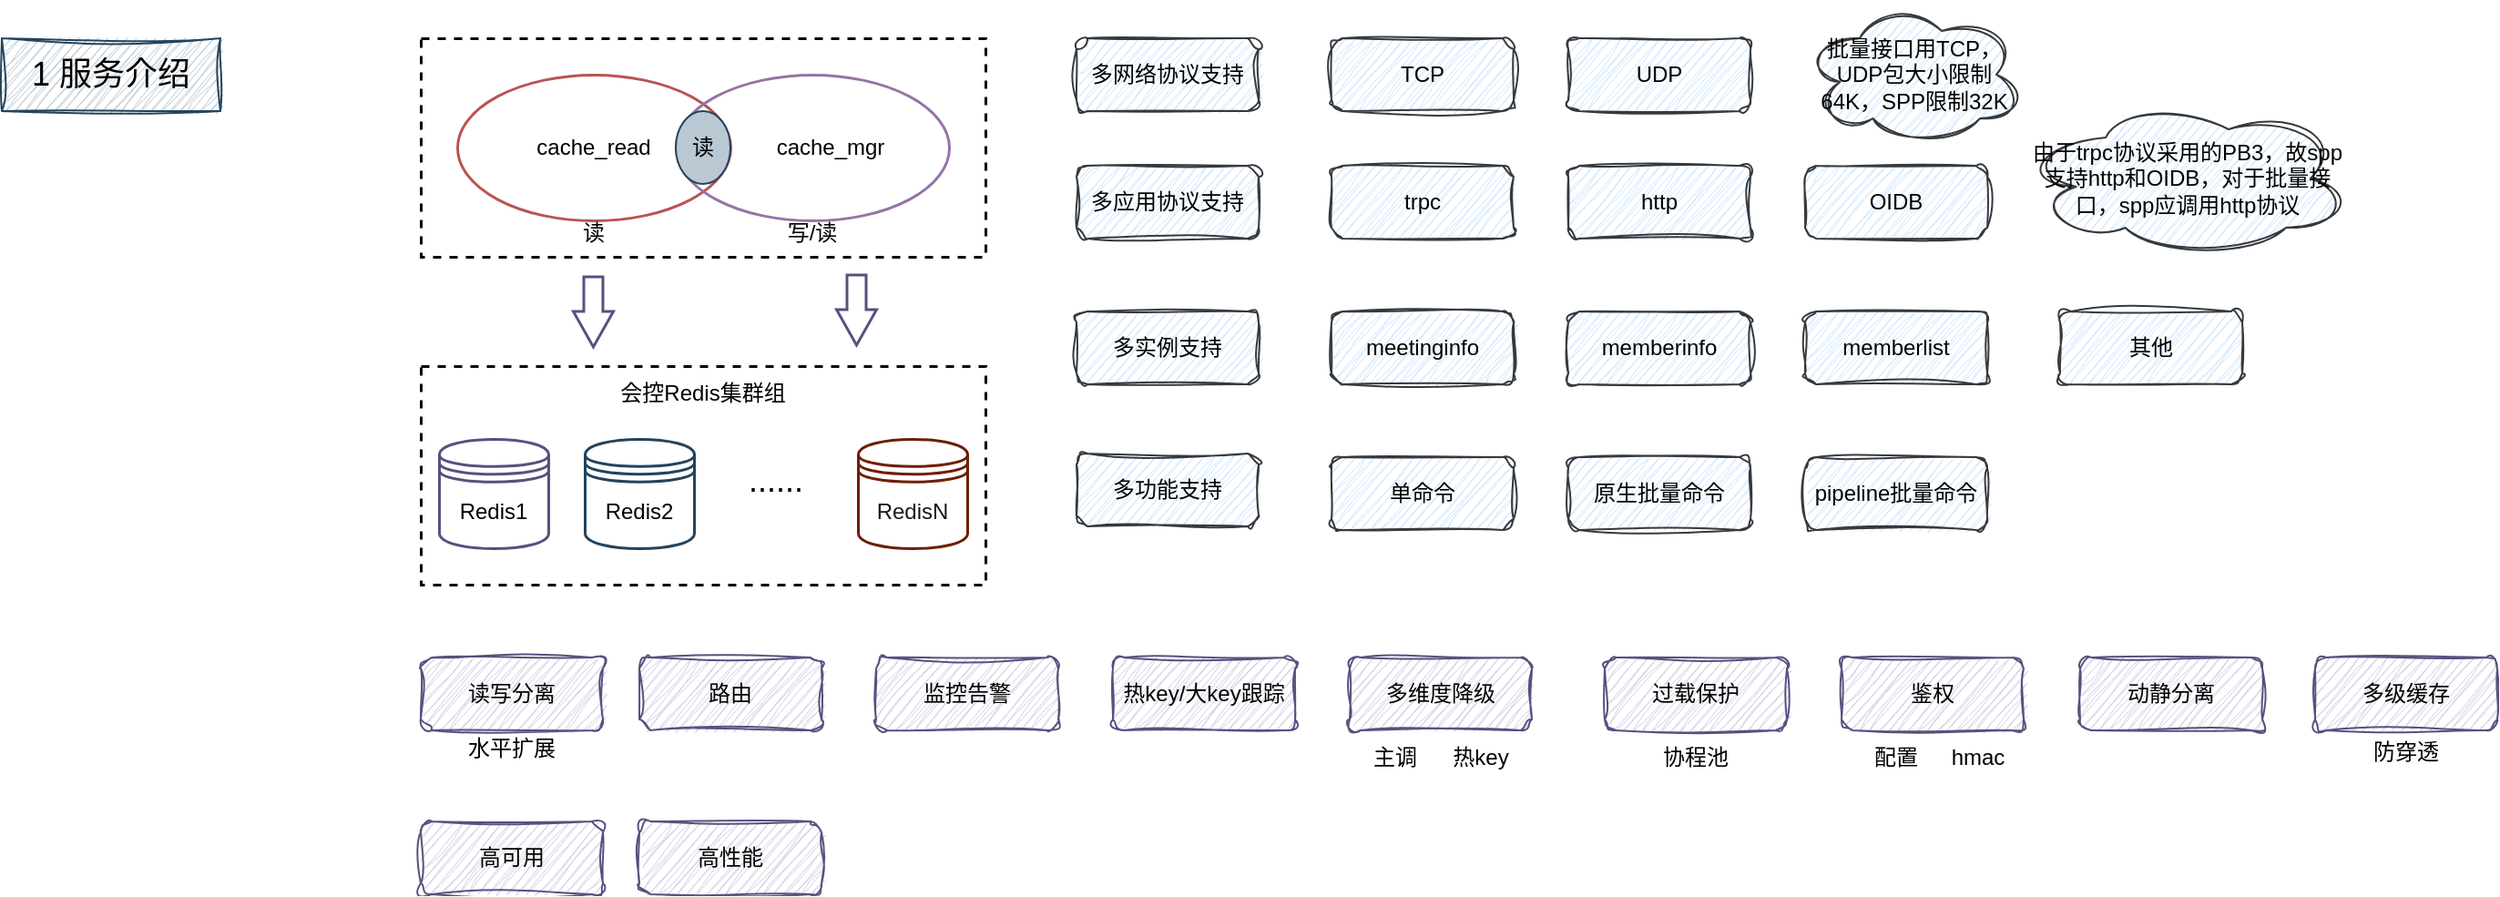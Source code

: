 <mxfile version="21.6.5" type="github">
  <diagram name="第 1 页" id="tW7LIvCYIfbupHaoWykY">
    <mxGraphModel dx="1306" dy="740" grid="1" gridSize="10" guides="1" tooltips="1" connect="1" arrows="1" fold="1" page="1" pageScale="1" pageWidth="827" pageHeight="1169" math="0" shadow="0">
      <root>
        <mxCell id="0" />
        <mxCell id="1" parent="0" />
        <mxCell id="oaGKNERvn2uEoFcFvZA_-2" value="" style="rounded=0;whiteSpace=wrap;html=1;fillColor=none;strokeWidth=1.5;dashed=1;" vertex="1" parent="1">
          <mxGeometry x="280" y="20" width="310" height="120" as="geometry" />
        </mxCell>
        <mxCell id="oaGKNERvn2uEoFcFvZA_-3" value="" style="ellipse;whiteSpace=wrap;html=1;fillColor=none;strokeWidth=1.5;strokeColor=#b85450;" vertex="1" parent="1">
          <mxGeometry x="300" y="40" width="150" height="80" as="geometry" />
        </mxCell>
        <mxCell id="oaGKNERvn2uEoFcFvZA_-4" value="" style="ellipse;whiteSpace=wrap;html=1;fillColor=none;strokeWidth=1.5;strokeColor=#9673a6;" vertex="1" parent="1">
          <mxGeometry x="420" y="40" width="150" height="80" as="geometry" />
        </mxCell>
        <mxCell id="oaGKNERvn2uEoFcFvZA_-10" value="读" style="ellipse;whiteSpace=wrap;html=1;fillColor=#bac8d3;strokeColor=#23445d;" vertex="1" parent="1">
          <mxGeometry x="420" y="60" width="30" height="40" as="geometry" />
        </mxCell>
        <mxCell id="oaGKNERvn2uEoFcFvZA_-1" value="&lt;font style=&quot;font-size: 18px;&quot;&gt;1 服务介绍&lt;/font&gt;" style="rounded=0;whiteSpace=wrap;html=1;fillColor=#bac8d3;sketch=1;curveFitting=1;jiggle=2;strokeColor=#23445d;" vertex="1" parent="1">
          <mxGeometry x="50" y="20" width="120" height="40" as="geometry" />
        </mxCell>
        <mxCell id="oaGKNERvn2uEoFcFvZA_-5" value="cache_read" style="rounded=0;whiteSpace=wrap;html=1;fillColor=none;strokeColor=none;" vertex="1" parent="1">
          <mxGeometry x="340" y="65" width="70" height="30" as="geometry" />
        </mxCell>
        <mxCell id="oaGKNERvn2uEoFcFvZA_-6" value="cache_mgr" style="rounded=0;whiteSpace=wrap;html=1;fillColor=none;strokeColor=none;" vertex="1" parent="1">
          <mxGeometry x="470" y="65" width="70" height="30" as="geometry" />
        </mxCell>
        <mxCell id="oaGKNERvn2uEoFcFvZA_-7" value="读" style="rounded=0;whiteSpace=wrap;html=1;fillColor=none;strokeColor=none;" vertex="1" parent="1">
          <mxGeometry x="340" y="112" width="70" height="30" as="geometry" />
        </mxCell>
        <mxCell id="oaGKNERvn2uEoFcFvZA_-8" value="写/读" style="rounded=0;whiteSpace=wrap;html=1;fillColor=none;strokeColor=none;" vertex="1" parent="1">
          <mxGeometry x="460" y="112" width="70" height="30" as="geometry" />
        </mxCell>
        <mxCell id="oaGKNERvn2uEoFcFvZA_-11" value="" style="rounded=0;whiteSpace=wrap;html=1;fillColor=none;strokeWidth=1.5;dashed=1;" vertex="1" parent="1">
          <mxGeometry x="280" y="200" width="310" height="120" as="geometry" />
        </mxCell>
        <mxCell id="oaGKNERvn2uEoFcFvZA_-12" value="Redis1" style="shape=datastore;whiteSpace=wrap;html=1;strokeWidth=1.5;fillColor=none;strokeColor=#56517e;" vertex="1" parent="1">
          <mxGeometry x="290" y="240" width="60" height="60" as="geometry" />
        </mxCell>
        <mxCell id="oaGKNERvn2uEoFcFvZA_-13" value="Redis2" style="shape=datastore;whiteSpace=wrap;html=1;strokeWidth=1.5;fillColor=none;strokeColor=#23445d;" vertex="1" parent="1">
          <mxGeometry x="370" y="240" width="60" height="60" as="geometry" />
        </mxCell>
        <mxCell id="oaGKNERvn2uEoFcFvZA_-14" value="&lt;font color=&quot;#1a1a1a&quot;&gt;RedisN&lt;/font&gt;" style="shape=datastore;whiteSpace=wrap;html=1;strokeWidth=1.5;fillColor=none;strokeColor=#6D1F00;fontColor=#ffffff;" vertex="1" parent="1">
          <mxGeometry x="520" y="240" width="60" height="60" as="geometry" />
        </mxCell>
        <mxCell id="oaGKNERvn2uEoFcFvZA_-15" value="&lt;font style=&quot;font-size: 18px;&quot;&gt;......&lt;/font&gt;" style="rounded=0;whiteSpace=wrap;html=1;fillColor=none;strokeColor=none;" vertex="1" parent="1">
          <mxGeometry x="440" y="248" width="70" height="30" as="geometry" />
        </mxCell>
        <mxCell id="oaGKNERvn2uEoFcFvZA_-16" value="" style="shape=flexArrow;endArrow=classic;html=1;rounded=0;endWidth=10;endSize=6;strokeWidth=1.5;fillColor=none;strokeColor=#56517e;" edge="1" parent="1">
          <mxGeometry width="50" height="50" relative="1" as="geometry">
            <mxPoint x="374.5" y="150" as="sourcePoint" />
            <mxPoint x="374.5" y="190" as="targetPoint" />
          </mxGeometry>
        </mxCell>
        <mxCell id="oaGKNERvn2uEoFcFvZA_-17" value="" style="shape=flexArrow;endArrow=classic;html=1;rounded=0;endWidth=10;endSize=6;strokeWidth=1.5;fillColor=none;strokeColor=#56517e;" edge="1" parent="1">
          <mxGeometry width="50" height="50" relative="1" as="geometry">
            <mxPoint x="519" y="149" as="sourcePoint" />
            <mxPoint x="519" y="189" as="targetPoint" />
          </mxGeometry>
        </mxCell>
        <mxCell id="oaGKNERvn2uEoFcFvZA_-18" value="会控Redis集群组" style="rounded=0;whiteSpace=wrap;html=1;fillColor=none;strokeColor=none;" vertex="1" parent="1">
          <mxGeometry x="370" y="200" width="130" height="30" as="geometry" />
        </mxCell>
        <mxCell id="oaGKNERvn2uEoFcFvZA_-28" value="多网络协议支持" style="rounded=1;whiteSpace=wrap;html=1;fillColor=#cce5ff;strokeColor=#36393d;sketch=1;curveFitting=1;jiggle=2;" vertex="1" parent="1">
          <mxGeometry x="640" y="20" width="100" height="40" as="geometry" />
        </mxCell>
        <mxCell id="oaGKNERvn2uEoFcFvZA_-29" value="TCP" style="rounded=1;whiteSpace=wrap;html=1;fillColor=#cce5ff;strokeColor=#36393d;sketch=1;curveFitting=1;jiggle=2;" vertex="1" parent="1">
          <mxGeometry x="780" y="20" width="100" height="40" as="geometry" />
        </mxCell>
        <mxCell id="oaGKNERvn2uEoFcFvZA_-30" value="UDP" style="rounded=1;whiteSpace=wrap;html=1;fillColor=#cce5ff;strokeColor=#36393d;sketch=1;curveFitting=1;jiggle=2;" vertex="1" parent="1">
          <mxGeometry x="910" y="20" width="100" height="40" as="geometry" />
        </mxCell>
        <mxCell id="oaGKNERvn2uEoFcFvZA_-31" value="多应用协议支持" style="rounded=1;whiteSpace=wrap;html=1;fillColor=#cce5ff;strokeColor=#36393d;sketch=1;curveFitting=1;jiggle=2;" vertex="1" parent="1">
          <mxGeometry x="640" y="90" width="100" height="40" as="geometry" />
        </mxCell>
        <mxCell id="oaGKNERvn2uEoFcFvZA_-32" value="trpc" style="rounded=1;whiteSpace=wrap;html=1;fillColor=#cce5ff;strokeColor=#36393d;sketch=1;curveFitting=1;jiggle=2;" vertex="1" parent="1">
          <mxGeometry x="780" y="90" width="100" height="40" as="geometry" />
        </mxCell>
        <mxCell id="oaGKNERvn2uEoFcFvZA_-33" value="http" style="rounded=1;whiteSpace=wrap;html=1;fillColor=#cce5ff;strokeColor=#36393d;sketch=1;curveFitting=1;jiggle=2;" vertex="1" parent="1">
          <mxGeometry x="910" y="90" width="100" height="40" as="geometry" />
        </mxCell>
        <mxCell id="oaGKNERvn2uEoFcFvZA_-34" value="OIDB" style="rounded=1;whiteSpace=wrap;html=1;fillColor=#cce5ff;strokeColor=#36393d;sketch=1;curveFitting=1;jiggle=2;" vertex="1" parent="1">
          <mxGeometry x="1040" y="90" width="100" height="40" as="geometry" />
        </mxCell>
        <mxCell id="oaGKNERvn2uEoFcFvZA_-36" value="批量接口用TCP，UDP包大小限制64K，SPP限制32K" style="ellipse;shape=cloud;whiteSpace=wrap;html=1;fillColor=#cce5ff;strokeColor=#36393d;sketch=1;curveFitting=1;jiggle=2;" vertex="1" parent="1">
          <mxGeometry x="1040" width="120" height="80" as="geometry" />
        </mxCell>
        <mxCell id="oaGKNERvn2uEoFcFvZA_-37" value="由于trpc协议采用的PB3，故spp支持http和OIDB，对于批量接口，spp应调用http协议" style="ellipse;shape=cloud;whiteSpace=wrap;html=1;fillColor=#cce5ff;strokeColor=#36393d;sketch=1;curveFitting=1;jiggle=2;" vertex="1" parent="1">
          <mxGeometry x="1160" y="52" width="180" height="90" as="geometry" />
        </mxCell>
        <mxCell id="oaGKNERvn2uEoFcFvZA_-38" value="多实例支持" style="rounded=1;whiteSpace=wrap;html=1;fillColor=#cce5ff;strokeColor=#36393d;sketch=1;curveFitting=1;jiggle=2;" vertex="1" parent="1">
          <mxGeometry x="640" y="170" width="100" height="40" as="geometry" />
        </mxCell>
        <mxCell id="oaGKNERvn2uEoFcFvZA_-39" value="meetinginfo" style="rounded=1;whiteSpace=wrap;html=1;fillColor=#cce5ff;strokeColor=#36393d;sketch=1;curveFitting=1;jiggle=2;" vertex="1" parent="1">
          <mxGeometry x="780" y="170" width="100" height="40" as="geometry" />
        </mxCell>
        <mxCell id="oaGKNERvn2uEoFcFvZA_-40" value="memberinfo" style="rounded=1;whiteSpace=wrap;html=1;fillColor=#cce5ff;strokeColor=#36393d;sketch=1;curveFitting=1;jiggle=2;" vertex="1" parent="1">
          <mxGeometry x="910" y="170" width="100" height="40" as="geometry" />
        </mxCell>
        <mxCell id="oaGKNERvn2uEoFcFvZA_-41" value="memberlist" style="rounded=1;whiteSpace=wrap;html=1;fillColor=#cce5ff;strokeColor=#36393d;sketch=1;curveFitting=1;jiggle=2;" vertex="1" parent="1">
          <mxGeometry x="1040" y="170" width="100" height="40" as="geometry" />
        </mxCell>
        <mxCell id="oaGKNERvn2uEoFcFvZA_-42" value="其他" style="rounded=1;whiteSpace=wrap;html=1;fillColor=#cce5ff;strokeColor=#36393d;sketch=1;curveFitting=1;jiggle=2;" vertex="1" parent="1">
          <mxGeometry x="1180" y="170" width="100" height="40" as="geometry" />
        </mxCell>
        <mxCell id="oaGKNERvn2uEoFcFvZA_-43" value="多功能支持" style="rounded=1;whiteSpace=wrap;html=1;fillColor=#cce5ff;strokeColor=#36393d;sketch=1;curveFitting=1;jiggle=2;" vertex="1" parent="1">
          <mxGeometry x="640" y="248" width="100" height="40" as="geometry" />
        </mxCell>
        <mxCell id="oaGKNERvn2uEoFcFvZA_-44" value="单命令" style="rounded=1;whiteSpace=wrap;html=1;fillColor=#cce5ff;strokeColor=#36393d;sketch=1;curveFitting=1;jiggle=2;" vertex="1" parent="1">
          <mxGeometry x="780" y="250" width="100" height="40" as="geometry" />
        </mxCell>
        <mxCell id="oaGKNERvn2uEoFcFvZA_-45" value="原生批量命令" style="rounded=1;whiteSpace=wrap;html=1;fillColor=#cce5ff;strokeColor=#36393d;sketch=1;curveFitting=1;jiggle=2;" vertex="1" parent="1">
          <mxGeometry x="910" y="250" width="100" height="40" as="geometry" />
        </mxCell>
        <mxCell id="oaGKNERvn2uEoFcFvZA_-46" value="pipeline批量命令" style="rounded=1;whiteSpace=wrap;html=1;fillColor=#cce5ff;strokeColor=#36393d;sketch=1;curveFitting=1;jiggle=2;" vertex="1" parent="1">
          <mxGeometry x="1040" y="250" width="100" height="40" as="geometry" />
        </mxCell>
        <mxCell id="oaGKNERvn2uEoFcFvZA_-47" value="读写分离" style="rounded=1;whiteSpace=wrap;html=1;fillColor=#d0cee2;strokeColor=#56517e;sketch=1;curveFitting=1;jiggle=2;" vertex="1" parent="1">
          <mxGeometry x="280" y="360" width="100" height="40" as="geometry" />
        </mxCell>
        <mxCell id="oaGKNERvn2uEoFcFvZA_-48" value="路由" style="rounded=1;whiteSpace=wrap;html=1;fillColor=#d0cee2;strokeColor=#56517e;sketch=1;curveFitting=1;jiggle=2;" vertex="1" parent="1">
          <mxGeometry x="400" y="360" width="100" height="40" as="geometry" />
        </mxCell>
        <mxCell id="oaGKNERvn2uEoFcFvZA_-49" value="水平扩展" style="rounded=0;whiteSpace=wrap;html=1;fillColor=none;strokeColor=none;" vertex="1" parent="1">
          <mxGeometry x="295" y="395" width="70" height="30" as="geometry" />
        </mxCell>
        <mxCell id="oaGKNERvn2uEoFcFvZA_-50" value="监控告警" style="rounded=1;whiteSpace=wrap;html=1;fillColor=#d0cee2;strokeColor=#56517e;sketch=1;curveFitting=1;jiggle=2;" vertex="1" parent="1">
          <mxGeometry x="530" y="360" width="100" height="40" as="geometry" />
        </mxCell>
        <mxCell id="oaGKNERvn2uEoFcFvZA_-51" value="热key/大key跟踪" style="rounded=1;whiteSpace=wrap;html=1;fillColor=#d0cee2;strokeColor=#56517e;sketch=1;curveFitting=1;jiggle=2;" vertex="1" parent="1">
          <mxGeometry x="660" y="360" width="100" height="40" as="geometry" />
        </mxCell>
        <mxCell id="oaGKNERvn2uEoFcFvZA_-52" value="多维度降级" style="rounded=1;whiteSpace=wrap;html=1;fillColor=#d0cee2;strokeColor=#56517e;sketch=1;curveFitting=1;jiggle=2;" vertex="1" parent="1">
          <mxGeometry x="790" y="360" width="100" height="40" as="geometry" />
        </mxCell>
        <mxCell id="oaGKNERvn2uEoFcFvZA_-53" value="主调" style="rounded=0;whiteSpace=wrap;html=1;fillColor=none;strokeColor=none;" vertex="1" parent="1">
          <mxGeometry x="780" y="400" width="70" height="30" as="geometry" />
        </mxCell>
        <mxCell id="oaGKNERvn2uEoFcFvZA_-54" value="热key" style="rounded=0;whiteSpace=wrap;html=1;fillColor=none;strokeColor=none;" vertex="1" parent="1">
          <mxGeometry x="827" y="400" width="70" height="30" as="geometry" />
        </mxCell>
        <mxCell id="oaGKNERvn2uEoFcFvZA_-55" value="过载保护" style="rounded=1;whiteSpace=wrap;html=1;fillColor=#d0cee2;strokeColor=#56517e;sketch=1;curveFitting=1;jiggle=2;" vertex="1" parent="1">
          <mxGeometry x="930" y="360" width="100" height="40" as="geometry" />
        </mxCell>
        <mxCell id="oaGKNERvn2uEoFcFvZA_-56" value="协程池" style="rounded=0;whiteSpace=wrap;html=1;fillColor=none;strokeColor=none;" vertex="1" parent="1">
          <mxGeometry x="945" y="400" width="70" height="30" as="geometry" />
        </mxCell>
        <mxCell id="oaGKNERvn2uEoFcFvZA_-57" value="鉴权" style="rounded=1;whiteSpace=wrap;html=1;fillColor=#d0cee2;strokeColor=#56517e;sketch=1;curveFitting=1;jiggle=2;" vertex="1" parent="1">
          <mxGeometry x="1060" y="360" width="100" height="40" as="geometry" />
        </mxCell>
        <mxCell id="oaGKNERvn2uEoFcFvZA_-58" value="配置" style="rounded=0;whiteSpace=wrap;html=1;fillColor=none;strokeColor=none;" vertex="1" parent="1">
          <mxGeometry x="1055" y="400" width="70" height="30" as="geometry" />
        </mxCell>
        <mxCell id="oaGKNERvn2uEoFcFvZA_-59" value="hmac" style="rounded=0;whiteSpace=wrap;html=1;fillColor=none;strokeColor=none;" vertex="1" parent="1">
          <mxGeometry x="1100" y="400" width="70" height="30" as="geometry" />
        </mxCell>
        <mxCell id="oaGKNERvn2uEoFcFvZA_-60" value="动静分离" style="rounded=1;whiteSpace=wrap;html=1;fillColor=#d0cee2;strokeColor=#56517e;sketch=1;curveFitting=1;jiggle=2;" vertex="1" parent="1">
          <mxGeometry x="1191" y="360" width="100" height="40" as="geometry" />
        </mxCell>
        <mxCell id="oaGKNERvn2uEoFcFvZA_-61" value="多级缓存" style="rounded=1;whiteSpace=wrap;html=1;fillColor=#d0cee2;strokeColor=#56517e;sketch=1;curveFitting=1;jiggle=2;" vertex="1" parent="1">
          <mxGeometry x="1320" y="360" width="100" height="40" as="geometry" />
        </mxCell>
        <mxCell id="oaGKNERvn2uEoFcFvZA_-62" value="防穿透" style="rounded=0;whiteSpace=wrap;html=1;fillColor=none;strokeColor=none;" vertex="1" parent="1">
          <mxGeometry x="1335" y="397" width="70" height="30" as="geometry" />
        </mxCell>
        <mxCell id="oaGKNERvn2uEoFcFvZA_-63" value="高可用" style="rounded=1;whiteSpace=wrap;html=1;fillColor=#d0cee2;strokeColor=#56517e;sketch=1;curveFitting=1;jiggle=2;" vertex="1" parent="1">
          <mxGeometry x="280" y="450" width="100" height="40" as="geometry" />
        </mxCell>
        <mxCell id="oaGKNERvn2uEoFcFvZA_-64" value="高性能" style="rounded=1;whiteSpace=wrap;html=1;fillColor=#d0cee2;strokeColor=#56517e;sketch=1;curveFitting=1;jiggle=2;" vertex="1" parent="1">
          <mxGeometry x="400" y="450" width="100" height="40" as="geometry" />
        </mxCell>
      </root>
    </mxGraphModel>
  </diagram>
</mxfile>
